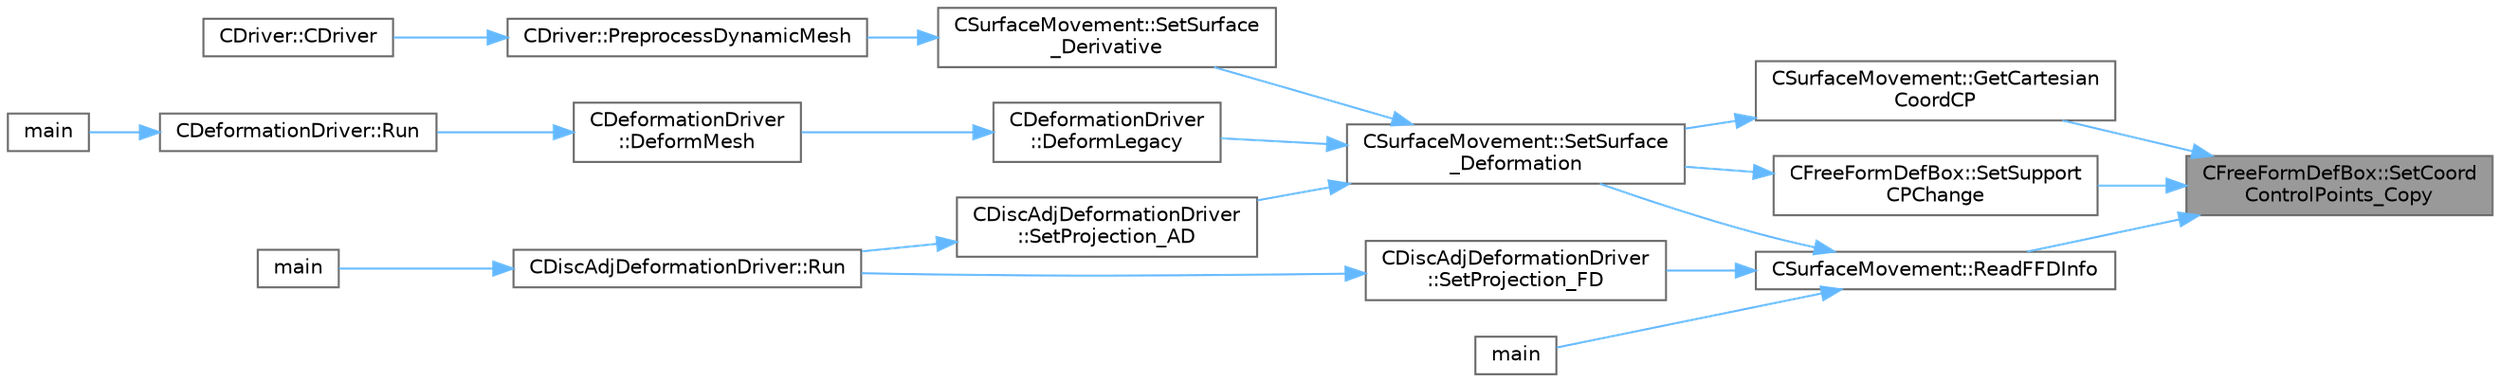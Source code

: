 digraph "CFreeFormDefBox::SetCoordControlPoints_Copy"
{
 // LATEX_PDF_SIZE
  bgcolor="transparent";
  edge [fontname=Helvetica,fontsize=10,labelfontname=Helvetica,labelfontsize=10];
  node [fontname=Helvetica,fontsize=10,shape=box,height=0.2,width=0.4];
  rankdir="RL";
  Node1 [id="Node000001",label="CFreeFormDefBox::SetCoord\lControlPoints_Copy",height=0.2,width=0.4,color="gray40", fillcolor="grey60", style="filled", fontcolor="black",tooltip="Set the coordinates of the control points."];
  Node1 -> Node2 [id="edge1_Node000001_Node000002",dir="back",color="steelblue1",style="solid",tooltip=" "];
  Node2 [id="Node000002",label="CSurfaceMovement::GetCartesian\lCoordCP",height=0.2,width=0.4,color="grey40", fillcolor="white", style="filled",URL="$classCSurfaceMovement.html#a0e78a05648d4f4c74e364f6615023cfa",tooltip="Get the cartes."];
  Node2 -> Node3 [id="edge2_Node000002_Node000003",dir="back",color="steelblue1",style="solid",tooltip=" "];
  Node3 [id="Node000003",label="CSurfaceMovement::SetSurface\l_Deformation",height=0.2,width=0.4,color="grey40", fillcolor="white", style="filled",URL="$classCSurfaceMovement.html#af8da279141f7e64121f3d15019fee45e",tooltip="Set the surface/boundary deformation."];
  Node3 -> Node4 [id="edge3_Node000003_Node000004",dir="back",color="steelblue1",style="solid",tooltip=" "];
  Node4 [id="Node000004",label="CDeformationDriver\l::DeformLegacy",height=0.2,width=0.4,color="grey40", fillcolor="white", style="filled",URL="$classCDeformationDriver.html#a3a78157ae57334880516fa9b84b81c0a",tooltip="Mesh deformation based on legacy implementation."];
  Node4 -> Node5 [id="edge4_Node000004_Node000005",dir="back",color="steelblue1",style="solid",tooltip=" "];
  Node5 [id="Node000005",label="CDeformationDriver\l::DeformMesh",height=0.2,width=0.4,color="grey40", fillcolor="white", style="filled",URL="$classCDeformationDriver.html#a65c57fd20981a9d24e54421f381e0570",tooltip="Mesh deformation based on linear elasticity solver (CMeshSolver)."];
  Node5 -> Node6 [id="edge5_Node000005_Node000006",dir="back",color="steelblue1",style="solid",tooltip=" "];
  Node6 [id="Node000006",label="CDeformationDriver::Run",height=0.2,width=0.4,color="grey40", fillcolor="white", style="filled",URL="$classCDeformationDriver.html#aa6da6453a3790a001ed9cb135926e107",tooltip="Launch the driver computation."];
  Node6 -> Node7 [id="edge6_Node000006_Node000007",dir="back",color="steelblue1",style="solid",tooltip=" "];
  Node7 [id="Node000007",label="main",height=0.2,width=0.4,color="grey40", fillcolor="white", style="filled",URL="$SU2__DEF_8cpp.html#a0ddf1224851353fc92bfbff6f499fa97",tooltip=" "];
  Node3 -> Node8 [id="edge7_Node000003_Node000008",dir="back",color="steelblue1",style="solid",tooltip=" "];
  Node8 [id="Node000008",label="CDiscAdjDeformationDriver\l::SetProjection_AD",height=0.2,width=0.4,color="grey40", fillcolor="white", style="filled",URL="$classCDiscAdjDeformationDriver.html#a6cb4f362b649e12ef2afad764de6d70a",tooltip="Projection of the surface sensitivity using algorithmic differentiation (AD)."];
  Node8 -> Node9 [id="edge8_Node000008_Node000009",dir="back",color="steelblue1",style="solid",tooltip=" "];
  Node9 [id="Node000009",label="CDiscAdjDeformationDriver::Run",height=0.2,width=0.4,color="grey40", fillcolor="white", style="filled",URL="$classCDiscAdjDeformationDriver.html#adb51f9096356607d6f48c05891dec0cb",tooltip="Launch the driver computation."];
  Node9 -> Node10 [id="edge9_Node000009_Node000010",dir="back",color="steelblue1",style="solid",tooltip=" "];
  Node10 [id="Node000010",label="main",height=0.2,width=0.4,color="grey40", fillcolor="white", style="filled",URL="$SU2__DOT_8cpp.html#a0ddf1224851353fc92bfbff6f499fa97",tooltip=" "];
  Node3 -> Node11 [id="edge10_Node000003_Node000011",dir="back",color="steelblue1",style="solid",tooltip=" "];
  Node11 [id="Node000011",label="CSurfaceMovement::SetSurface\l_Derivative",height=0.2,width=0.4,color="grey40", fillcolor="white", style="filled",URL="$classCSurfaceMovement.html#af6aac73d04565bf6e9b81305b66e97e7",tooltip="Set derivatives of the surface/boundary deformation."];
  Node11 -> Node12 [id="edge11_Node000011_Node000012",dir="back",color="steelblue1",style="solid",tooltip=" "];
  Node12 [id="Node000012",label="CDriver::PreprocessDynamicMesh",height=0.2,width=0.4,color="grey40", fillcolor="white", style="filled",URL="$classCDriver.html#a1c1a52f57d73376cd2e95e730274a6ae",tooltip="GridMovement_Preprocessing."];
  Node12 -> Node13 [id="edge12_Node000012_Node000013",dir="back",color="steelblue1",style="solid",tooltip=" "];
  Node13 [id="Node000013",label="CDriver::CDriver",height=0.2,width=0.4,color="grey40", fillcolor="white", style="filled",URL="$classCDriver.html#a3fca4a013a6efa9bbb38fe78a86b5f3d",tooltip="Constructor of the class."];
  Node1 -> Node14 [id="edge13_Node000001_Node000014",dir="back",color="steelblue1",style="solid",tooltip=" "];
  Node14 [id="Node000014",label="CSurfaceMovement::ReadFFDInfo",height=0.2,width=0.4,color="grey40", fillcolor="white", style="filled",URL="$classCSurfaceMovement.html#ac21a2a110f873738218480087719971d",tooltip="Read the free form information from the grid input file."];
  Node14 -> Node15 [id="edge14_Node000014_Node000015",dir="back",color="steelblue1",style="solid",tooltip=" "];
  Node15 [id="Node000015",label="main",height=0.2,width=0.4,color="grey40", fillcolor="white", style="filled",URL="$SU2__GEO_8cpp.html#a0ddf1224851353fc92bfbff6f499fa97",tooltip=" "];
  Node14 -> Node16 [id="edge15_Node000014_Node000016",dir="back",color="steelblue1",style="solid",tooltip=" "];
  Node16 [id="Node000016",label="CDiscAdjDeformationDriver\l::SetProjection_FD",height=0.2,width=0.4,color="grey40", fillcolor="white", style="filled",URL="$classCDiscAdjDeformationDriver.html#a95299c158548de3cccbab0f2278172f5",tooltip="Projection of the surface sensitivity using finite differences (FD)."];
  Node16 -> Node9 [id="edge16_Node000016_Node000009",dir="back",color="steelblue1",style="solid",tooltip=" "];
  Node14 -> Node3 [id="edge17_Node000014_Node000003",dir="back",color="steelblue1",style="solid",tooltip=" "];
  Node1 -> Node17 [id="edge18_Node000001_Node000017",dir="back",color="steelblue1",style="solid",tooltip=" "];
  Node17 [id="Node000017",label="CFreeFormDefBox::SetSupport\lCPChange",height=0.2,width=0.4,color="grey40", fillcolor="white", style="filled",URL="$classCFreeFormDefBox.html#abe734246d9e32e869eb322b04e676eb3",tooltip="Change the the position of the corners of the unitary FFDBox, and find the position of the control po..."];
  Node17 -> Node3 [id="edge19_Node000017_Node000003",dir="back",color="steelblue1",style="solid",tooltip=" "];
}
